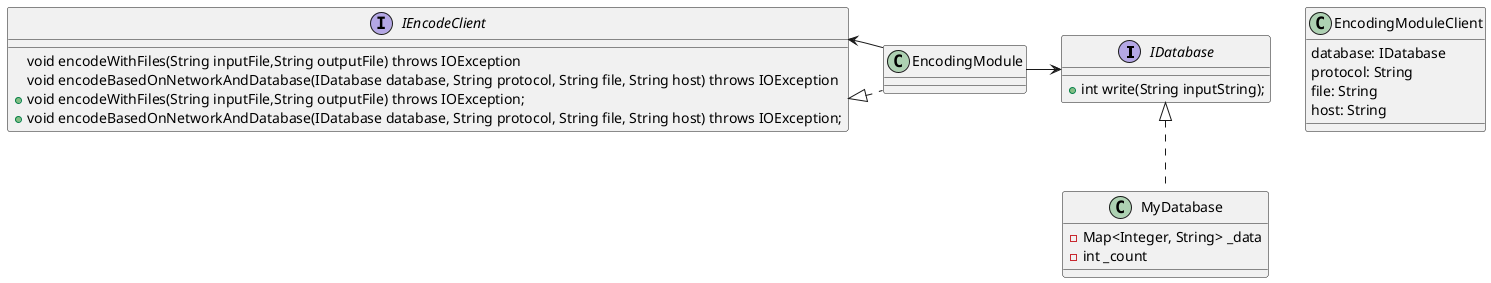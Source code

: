 @startuml
interface IDatabase {
    +int write(String inputString);
}
 class MyDatabase implements IDatabase {
   - Map<Integer, String> _data
    - int _count 
}

interface IEncodeClient {
    void encodeWithFiles(String inputFile,String outputFile) throws IOException
    void encodeBasedOnNetworkAndDatabase(IDatabase database, String protocol, String file, String host) throws IOException
}
class EncodingModule implements IEncodeClient {

}
interface IEncodeClient {
    +void encodeWithFiles(String inputFile,String outputFile) throws IOException;
    + void encodeBasedOnNetworkAndDatabase(IDatabase database, String protocol, String file, String host) throws IOException;
}

class EncodingModuleClient {
    database: IDatabase
    protocol: String
    file: String
    host: String    
    }


 EncodingModule -right-> IEncodeClient
EncodingModule -> IDatabase


@enduml
